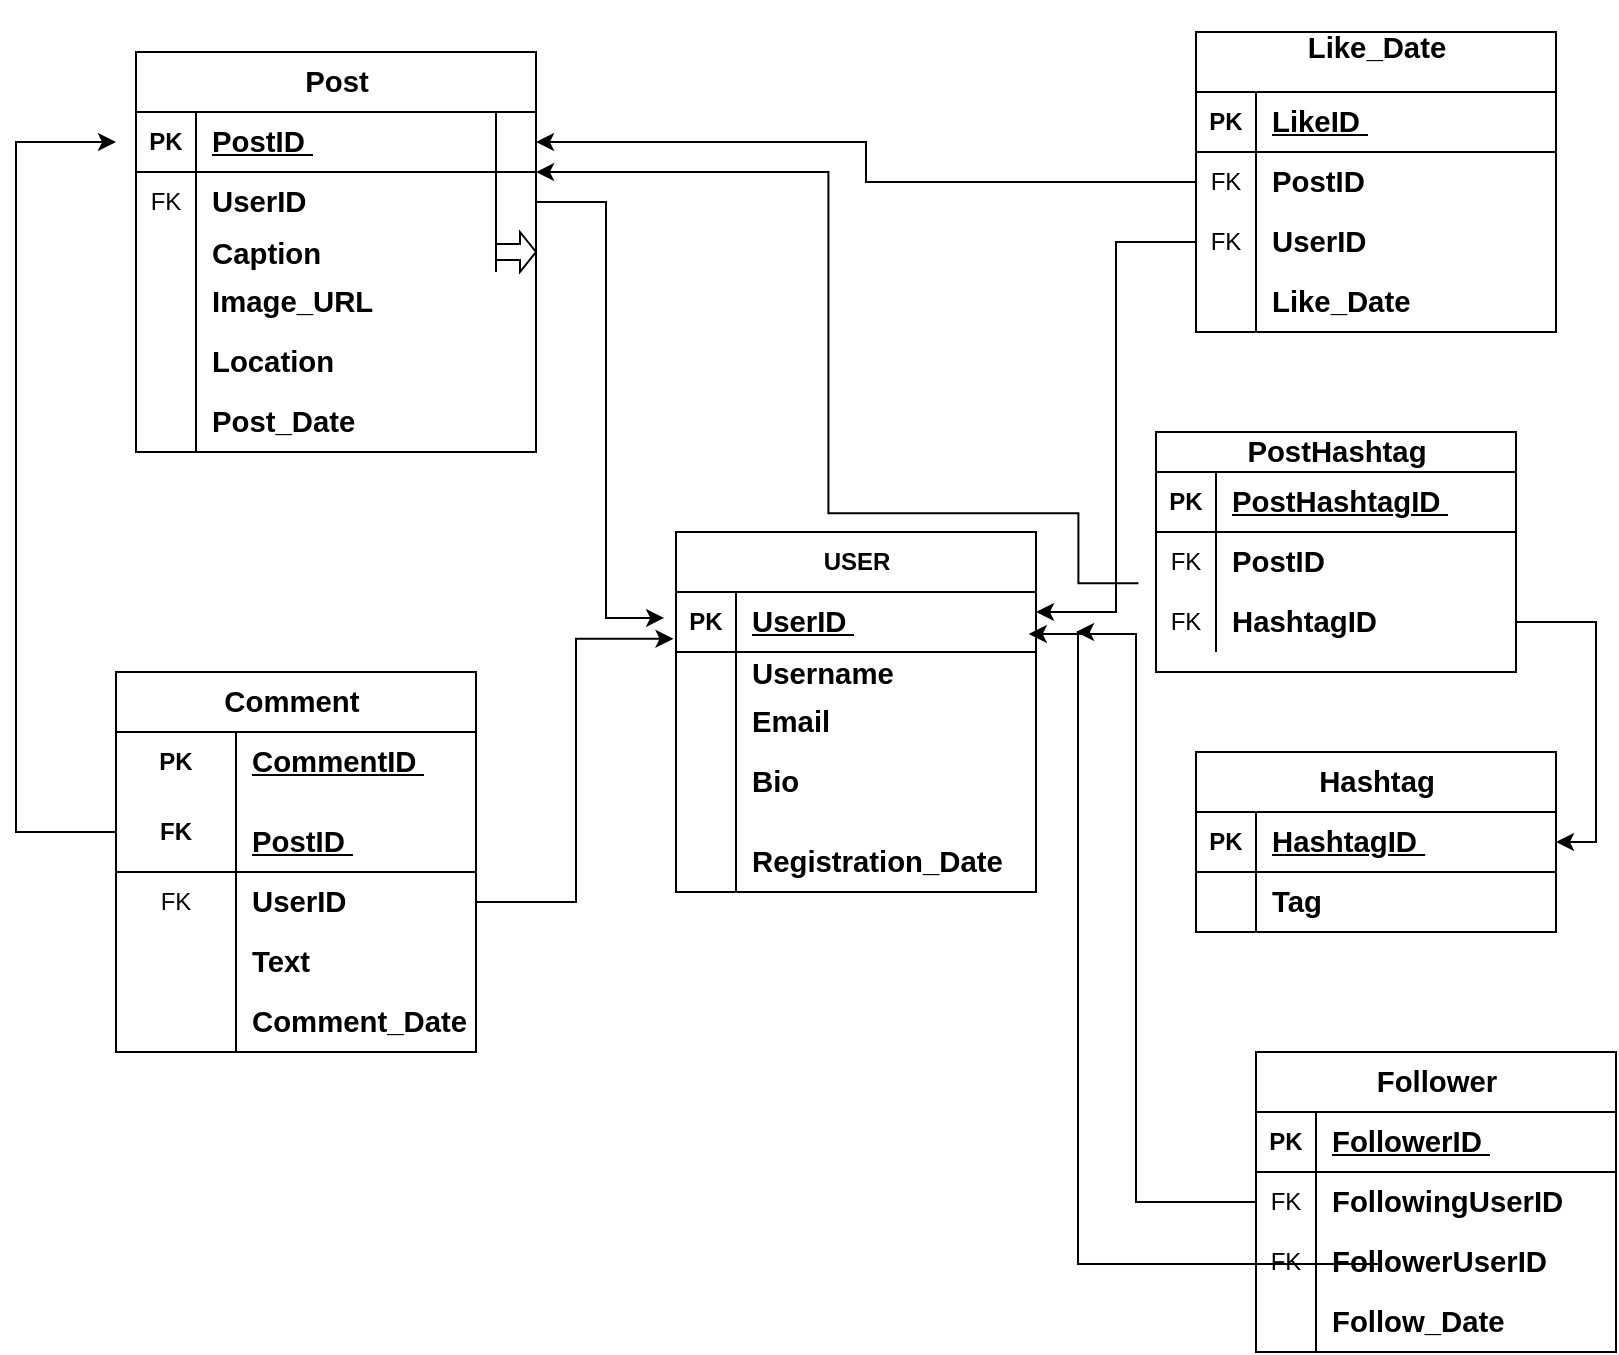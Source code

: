 <mxfile version="24.0.0" type="github">
  <diagram id="R2lEEEUBdFMjLlhIrx00" name="Page-1">
    <mxGraphModel dx="1050" dy="557" grid="1" gridSize="10" guides="1" tooltips="1" connect="1" arrows="1" fold="1" page="1" pageScale="1" pageWidth="850" pageHeight="1100" math="0" shadow="0" extFonts="Permanent Marker^https://fonts.googleapis.com/css?family=Permanent+Marker">
      <root>
        <mxCell id="0" />
        <mxCell id="1" parent="0" />
        <mxCell id="niSaOjBZCRWowAaU75mg-1" value="USER" style="shape=table;startSize=30;container=1;collapsible=1;childLayout=tableLayout;fixedRows=1;rowLines=0;fontStyle=1;align=center;resizeLast=1;html=1;" vertex="1" parent="1">
          <mxGeometry x="360" y="290" width="180" height="180" as="geometry" />
        </mxCell>
        <mxCell id="niSaOjBZCRWowAaU75mg-2" value="" style="shape=tableRow;horizontal=0;startSize=0;swimlaneHead=0;swimlaneBody=0;fillColor=none;collapsible=0;dropTarget=0;points=[[0,0.5],[1,0.5]];portConstraint=eastwest;top=0;left=0;right=0;bottom=1;" vertex="1" parent="niSaOjBZCRWowAaU75mg-1">
          <mxGeometry y="30" width="180" height="30" as="geometry" />
        </mxCell>
        <mxCell id="niSaOjBZCRWowAaU75mg-3" value="PK" style="shape=partialRectangle;connectable=0;fillColor=none;top=0;left=0;bottom=0;right=0;fontStyle=1;overflow=hidden;whiteSpace=wrap;html=1;" vertex="1" parent="niSaOjBZCRWowAaU75mg-2">
          <mxGeometry width="30" height="30" as="geometry">
            <mxRectangle width="30" height="30" as="alternateBounds" />
          </mxGeometry>
        </mxCell>
        <mxCell id="niSaOjBZCRWowAaU75mg-4" value="&lt;span style=&quot;font-family: Arial, sans-serif; font-size: 14.667px; white-space-collapse: preserve;&quot;&gt;UserID &lt;/span&gt;" style="shape=partialRectangle;connectable=0;fillColor=none;top=0;left=0;bottom=0;right=0;align=left;spacingLeft=6;fontStyle=5;overflow=hidden;whiteSpace=wrap;html=1;" vertex="1" parent="niSaOjBZCRWowAaU75mg-2">
          <mxGeometry x="30" width="150" height="30" as="geometry">
            <mxRectangle width="150" height="30" as="alternateBounds" />
          </mxGeometry>
        </mxCell>
        <mxCell id="niSaOjBZCRWowAaU75mg-8" value="" style="shape=tableRow;horizontal=0;startSize=0;swimlaneHead=0;swimlaneBody=0;fillColor=none;collapsible=0;dropTarget=0;points=[[0,0.5],[1,0.5]];portConstraint=eastwest;top=0;left=0;right=0;bottom=0;" vertex="1" parent="niSaOjBZCRWowAaU75mg-1">
          <mxGeometry y="60" width="180" height="20" as="geometry" />
        </mxCell>
        <mxCell id="niSaOjBZCRWowAaU75mg-9" value="" style="shape=partialRectangle;connectable=0;fillColor=none;top=0;left=0;bottom=0;right=0;editable=1;overflow=hidden;whiteSpace=wrap;html=1;" vertex="1" parent="niSaOjBZCRWowAaU75mg-8">
          <mxGeometry width="30" height="20" as="geometry">
            <mxRectangle width="30" height="20" as="alternateBounds" />
          </mxGeometry>
        </mxCell>
        <mxCell id="niSaOjBZCRWowAaU75mg-10" value="&lt;span id=&quot;docs-internal-guid-a04220e0-7fff-c9e7-d9a2-c9b5b914d228&quot;&gt;&lt;span style=&quot;font-size: 11pt; font-family: Arial, sans-serif; background-color: transparent; font-weight: 700; font-variant-numeric: normal; font-variant-east-asian: normal; font-variant-alternates: normal; font-variant-position: normal; vertical-align: baseline; white-space-collapse: preserve;&quot;&gt;Username&lt;/span&gt;&lt;/span&gt;" style="shape=partialRectangle;connectable=0;fillColor=none;top=0;left=0;bottom=0;right=0;align=left;spacingLeft=6;overflow=hidden;whiteSpace=wrap;html=1;" vertex="1" parent="niSaOjBZCRWowAaU75mg-8">
          <mxGeometry x="30" width="150" height="20" as="geometry">
            <mxRectangle width="150" height="20" as="alternateBounds" />
          </mxGeometry>
        </mxCell>
        <mxCell id="niSaOjBZCRWowAaU75mg-11" value="" style="shape=tableRow;horizontal=0;startSize=0;swimlaneHead=0;swimlaneBody=0;fillColor=none;collapsible=0;dropTarget=0;points=[[0,0.5],[1,0.5]];portConstraint=eastwest;top=0;left=0;right=0;bottom=0;" vertex="1" parent="niSaOjBZCRWowAaU75mg-1">
          <mxGeometry y="80" width="180" height="30" as="geometry" />
        </mxCell>
        <mxCell id="niSaOjBZCRWowAaU75mg-12" value="" style="shape=partialRectangle;connectable=0;fillColor=none;top=0;left=0;bottom=0;right=0;editable=1;overflow=hidden;whiteSpace=wrap;html=1;" vertex="1" parent="niSaOjBZCRWowAaU75mg-11">
          <mxGeometry width="30" height="30" as="geometry">
            <mxRectangle width="30" height="30" as="alternateBounds" />
          </mxGeometry>
        </mxCell>
        <mxCell id="niSaOjBZCRWowAaU75mg-13" value="&lt;span id=&quot;docs-internal-guid-516b281c-7fff-edc3-2c65-658528c02e29&quot;&gt;&lt;span style=&quot;font-size: 11pt; font-family: Arial, sans-serif; background-color: transparent; font-weight: 700; font-variant-numeric: normal; font-variant-east-asian: normal; font-variant-alternates: normal; font-variant-position: normal; vertical-align: baseline; white-space-collapse: preserve;&quot;&gt;Email&lt;/span&gt;&lt;/span&gt;" style="shape=partialRectangle;connectable=0;fillColor=none;top=0;left=0;bottom=0;right=0;align=left;spacingLeft=6;overflow=hidden;whiteSpace=wrap;html=1;" vertex="1" parent="niSaOjBZCRWowAaU75mg-11">
          <mxGeometry x="30" width="150" height="30" as="geometry">
            <mxRectangle width="150" height="30" as="alternateBounds" />
          </mxGeometry>
        </mxCell>
        <mxCell id="niSaOjBZCRWowAaU75mg-14" style="shape=tableRow;horizontal=0;startSize=0;swimlaneHead=0;swimlaneBody=0;fillColor=none;collapsible=0;dropTarget=0;points=[[0,0.5],[1,0.5]];portConstraint=eastwest;top=0;left=0;right=0;bottom=0;" vertex="1" parent="niSaOjBZCRWowAaU75mg-1">
          <mxGeometry y="110" width="180" height="30" as="geometry" />
        </mxCell>
        <mxCell id="niSaOjBZCRWowAaU75mg-15" style="shape=partialRectangle;connectable=0;fillColor=none;top=0;left=0;bottom=0;right=0;editable=1;overflow=hidden;whiteSpace=wrap;html=1;" vertex="1" parent="niSaOjBZCRWowAaU75mg-14">
          <mxGeometry width="30" height="30" as="geometry">
            <mxRectangle width="30" height="30" as="alternateBounds" />
          </mxGeometry>
        </mxCell>
        <mxCell id="niSaOjBZCRWowAaU75mg-16" value="&lt;span id=&quot;docs-internal-guid-45a97c80-7fff-f94c-d132-afe40c61eb34&quot;&gt;&lt;span style=&quot;font-size: 11pt; font-family: Arial, sans-serif; background-color: transparent; font-weight: 700; font-variant-numeric: normal; font-variant-east-asian: normal; font-variant-alternates: normal; font-variant-position: normal; vertical-align: baseline; white-space-collapse: preserve;&quot;&gt;Bio&lt;/span&gt;&lt;/span&gt;" style="shape=partialRectangle;connectable=0;fillColor=none;top=0;left=0;bottom=0;right=0;align=left;spacingLeft=6;overflow=hidden;whiteSpace=wrap;html=1;" vertex="1" parent="niSaOjBZCRWowAaU75mg-14">
          <mxGeometry x="30" width="150" height="30" as="geometry">
            <mxRectangle width="150" height="30" as="alternateBounds" />
          </mxGeometry>
        </mxCell>
        <mxCell id="niSaOjBZCRWowAaU75mg-17" style="shape=tableRow;horizontal=0;startSize=0;swimlaneHead=0;swimlaneBody=0;fillColor=none;collapsible=0;dropTarget=0;points=[[0,0.5],[1,0.5]];portConstraint=eastwest;top=0;left=0;right=0;bottom=0;" vertex="1" parent="niSaOjBZCRWowAaU75mg-1">
          <mxGeometry y="140" width="180" height="40" as="geometry" />
        </mxCell>
        <mxCell id="niSaOjBZCRWowAaU75mg-18" style="shape=partialRectangle;connectable=0;fillColor=none;top=0;left=0;bottom=0;right=0;editable=1;overflow=hidden;whiteSpace=wrap;html=1;" vertex="1" parent="niSaOjBZCRWowAaU75mg-17">
          <mxGeometry width="30" height="40" as="geometry">
            <mxRectangle width="30" height="40" as="alternateBounds" />
          </mxGeometry>
        </mxCell>
        <mxCell id="niSaOjBZCRWowAaU75mg-19" value="&#xa;&lt;b id=&quot;docs-internal-guid-999e5eef-7fff-0eac-6e5f-28f5ccc3a9ef&quot; style=&quot;font-weight:normal;&quot;&gt;&lt;span style=&quot;font-size:11pt;font-family:Arial,sans-serif;color:#000000;background-color:transparent;font-weight:700;font-style:normal;font-variant:normal;text-decoration:none;vertical-align:baseline;white-space:pre;white-space:pre-wrap;&quot;&gt;Registration_Date&lt;/span&gt;&lt;/b&gt;&#xa;&#xa;" style="shape=partialRectangle;connectable=0;fillColor=none;top=0;left=0;bottom=0;right=0;align=left;spacingLeft=6;overflow=hidden;whiteSpace=wrap;html=1;" vertex="1" parent="niSaOjBZCRWowAaU75mg-17">
          <mxGeometry x="30" width="150" height="40" as="geometry">
            <mxRectangle width="150" height="40" as="alternateBounds" />
          </mxGeometry>
        </mxCell>
        <mxCell id="niSaOjBZCRWowAaU75mg-20" value="&lt;span id=&quot;docs-internal-guid-04419bf3-7fff-3512-3e9c-12ff28f82c22&quot; style=&quot;font-weight:normal;&quot;&gt;&lt;span style=&quot;font-size: 11pt; font-family: Arial, sans-serif; background-color: transparent; font-weight: 700; font-variant-numeric: normal; font-variant-east-asian: normal; font-variant-alternates: normal; font-variant-position: normal; vertical-align: baseline; white-space: pre-wrap;&quot;&gt;Post &lt;/span&gt;&lt;/span&gt;" style="shape=table;startSize=30;container=1;collapsible=1;childLayout=tableLayout;fixedRows=1;rowLines=0;fontStyle=1;align=center;resizeLast=1;html=1;" vertex="1" parent="1">
          <mxGeometry x="90" y="50" width="200" height="200" as="geometry" />
        </mxCell>
        <mxCell id="niSaOjBZCRWowAaU75mg-21" value="" style="shape=tableRow;horizontal=0;startSize=0;swimlaneHead=0;swimlaneBody=0;fillColor=none;collapsible=0;dropTarget=0;points=[[0,0.5],[1,0.5]];portConstraint=eastwest;top=0;left=0;right=0;bottom=1;" vertex="1" parent="niSaOjBZCRWowAaU75mg-20">
          <mxGeometry y="30" width="200" height="30" as="geometry" />
        </mxCell>
        <mxCell id="niSaOjBZCRWowAaU75mg-22" value="PK" style="shape=partialRectangle;connectable=0;fillColor=none;top=0;left=0;bottom=0;right=0;fontStyle=1;overflow=hidden;whiteSpace=wrap;html=1;" vertex="1" parent="niSaOjBZCRWowAaU75mg-21">
          <mxGeometry width="30" height="30" as="geometry">
            <mxRectangle width="30" height="30" as="alternateBounds" />
          </mxGeometry>
        </mxCell>
        <mxCell id="niSaOjBZCRWowAaU75mg-23" value="&lt;span id=&quot;docs-internal-guid-4cf1533b-7fff-6dcf-b77a-1518a62419b1&quot; style=&quot;font-weight:normal;&quot;&gt;&lt;span style=&quot;font-size: 11pt; font-family: Arial, sans-serif; background-color: transparent; font-weight: 700; font-variant-numeric: normal; font-variant-east-asian: normal; font-variant-alternates: normal; font-variant-position: normal; text-decoration-line: none; vertical-align: baseline; white-space-collapse: preserve;&quot;&gt;PostID &lt;/span&gt;&lt;/span&gt;" style="shape=partialRectangle;connectable=0;fillColor=none;top=0;left=0;bottom=0;right=0;align=left;spacingLeft=6;fontStyle=5;overflow=hidden;whiteSpace=wrap;html=1;" vertex="1" parent="niSaOjBZCRWowAaU75mg-21">
          <mxGeometry x="30" width="170" height="30" as="geometry">
            <mxRectangle width="170" height="30" as="alternateBounds" />
          </mxGeometry>
        </mxCell>
        <mxCell id="niSaOjBZCRWowAaU75mg-24" value="" style="shape=tableRow;horizontal=0;startSize=0;swimlaneHead=0;swimlaneBody=0;fillColor=none;collapsible=0;dropTarget=0;points=[[0,0.5],[1,0.5]];portConstraint=eastwest;top=0;left=0;right=0;bottom=0;" vertex="1" parent="niSaOjBZCRWowAaU75mg-20">
          <mxGeometry y="60" width="200" height="30" as="geometry" />
        </mxCell>
        <mxCell id="niSaOjBZCRWowAaU75mg-25" value="FK" style="shape=partialRectangle;connectable=0;fillColor=none;top=0;left=0;bottom=0;right=0;editable=1;overflow=hidden;whiteSpace=wrap;html=1;" vertex="1" parent="niSaOjBZCRWowAaU75mg-24">
          <mxGeometry width="30" height="30" as="geometry">
            <mxRectangle width="30" height="30" as="alternateBounds" />
          </mxGeometry>
        </mxCell>
        <mxCell id="niSaOjBZCRWowAaU75mg-26" value="&lt;span id=&quot;docs-internal-guid-37807c39-7fff-91e5-9b23-6d2dec2d87ac&quot;&gt;&lt;span style=&quot;font-size: 11pt; font-family: Arial, sans-serif; background-color: transparent; font-weight: 700; font-variant-numeric: normal; font-variant-east-asian: normal; font-variant-alternates: normal; font-variant-position: normal; vertical-align: baseline; white-space-collapse: preserve;&quot;&gt;UserID &lt;/span&gt;&lt;/span&gt;" style="shape=partialRectangle;connectable=0;fillColor=none;top=0;left=0;bottom=0;right=0;align=left;spacingLeft=6;overflow=hidden;whiteSpace=wrap;html=1;" vertex="1" parent="niSaOjBZCRWowAaU75mg-24">
          <mxGeometry x="30" width="170" height="30" as="geometry">
            <mxRectangle width="170" height="30" as="alternateBounds" />
          </mxGeometry>
        </mxCell>
        <mxCell id="niSaOjBZCRWowAaU75mg-27" value="" style="shape=tableRow;horizontal=0;startSize=0;swimlaneHead=0;swimlaneBody=0;fillColor=none;collapsible=0;dropTarget=0;points=[[0,0.5],[1,0.5]];portConstraint=eastwest;top=0;left=0;right=0;bottom=0;" vertex="1" parent="niSaOjBZCRWowAaU75mg-20">
          <mxGeometry y="90" width="200" height="20" as="geometry" />
        </mxCell>
        <mxCell id="niSaOjBZCRWowAaU75mg-28" value="" style="shape=partialRectangle;connectable=0;fillColor=none;top=0;left=0;bottom=0;right=0;editable=1;overflow=hidden;whiteSpace=wrap;html=1;" vertex="1" parent="niSaOjBZCRWowAaU75mg-27">
          <mxGeometry width="30" height="20" as="geometry">
            <mxRectangle width="30" height="20" as="alternateBounds" />
          </mxGeometry>
        </mxCell>
        <mxCell id="niSaOjBZCRWowAaU75mg-29" value="&lt;span id=&quot;docs-internal-guid-6f925165-7fff-2a35-dcc8-b367aa8eca9c&quot;&gt;&lt;span style=&quot;font-size: 11pt; font-family: Arial, sans-serif; background-color: transparent; font-weight: 700; font-variant-numeric: normal; font-variant-east-asian: normal; font-variant-alternates: normal; font-variant-position: normal; vertical-align: baseline; white-space-collapse: preserve;&quot;&gt;Caption&lt;/span&gt;&lt;/span&gt;" style="shape=partialRectangle;connectable=0;fillColor=none;top=0;left=0;bottom=0;right=0;align=left;spacingLeft=6;overflow=hidden;whiteSpace=wrap;html=1;" vertex="1" parent="niSaOjBZCRWowAaU75mg-27">
          <mxGeometry x="30" width="150" height="20" as="geometry">
            <mxRectangle width="150" height="20" as="alternateBounds" />
          </mxGeometry>
        </mxCell>
        <mxCell id="niSaOjBZCRWowAaU75mg-112" value="" style="shape=singleArrow;whiteSpace=wrap;html=1;arrowWidth=0.4;arrowSize=0.4;startSize=30;fontStyle=1;" vertex="1" parent="niSaOjBZCRWowAaU75mg-27">
          <mxGeometry x="180" width="20" height="20" as="geometry">
            <mxRectangle width="20" height="20" as="alternateBounds" />
          </mxGeometry>
        </mxCell>
        <mxCell id="niSaOjBZCRWowAaU75mg-30" value="" style="shape=tableRow;horizontal=0;startSize=0;swimlaneHead=0;swimlaneBody=0;fillColor=none;collapsible=0;dropTarget=0;points=[[0,0.5],[1,0.5]];portConstraint=eastwest;top=0;left=0;right=0;bottom=0;" vertex="1" parent="niSaOjBZCRWowAaU75mg-20">
          <mxGeometry y="110" width="200" height="30" as="geometry" />
        </mxCell>
        <mxCell id="niSaOjBZCRWowAaU75mg-31" value="" style="shape=partialRectangle;connectable=0;fillColor=none;top=0;left=0;bottom=0;right=0;editable=1;overflow=hidden;whiteSpace=wrap;html=1;" vertex="1" parent="niSaOjBZCRWowAaU75mg-30">
          <mxGeometry width="30" height="30" as="geometry">
            <mxRectangle width="30" height="30" as="alternateBounds" />
          </mxGeometry>
        </mxCell>
        <mxCell id="niSaOjBZCRWowAaU75mg-32" value="&lt;span id=&quot;docs-internal-guid-12292a75-7fff-47ef-3d47-dead848da63f&quot;&gt;&lt;span style=&quot;font-size: 11pt; font-family: Arial, sans-serif; background-color: transparent; font-weight: 700; font-variant-numeric: normal; font-variant-east-asian: normal; font-variant-alternates: normal; font-variant-position: normal; vertical-align: baseline; white-space-collapse: preserve;&quot;&gt;Image_URL&lt;/span&gt;&lt;/span&gt;" style="shape=partialRectangle;connectable=0;fillColor=none;top=0;left=0;bottom=0;right=0;align=left;spacingLeft=6;overflow=hidden;whiteSpace=wrap;html=1;" vertex="1" parent="niSaOjBZCRWowAaU75mg-30">
          <mxGeometry x="30" width="170" height="30" as="geometry">
            <mxRectangle width="170" height="30" as="alternateBounds" />
          </mxGeometry>
        </mxCell>
        <mxCell id="niSaOjBZCRWowAaU75mg-34" style="shape=tableRow;horizontal=0;startSize=0;swimlaneHead=0;swimlaneBody=0;fillColor=none;collapsible=0;dropTarget=0;points=[[0,0.5],[1,0.5]];portConstraint=eastwest;top=0;left=0;right=0;bottom=0;" vertex="1" parent="niSaOjBZCRWowAaU75mg-20">
          <mxGeometry y="140" width="200" height="30" as="geometry" />
        </mxCell>
        <mxCell id="niSaOjBZCRWowAaU75mg-35" style="shape=partialRectangle;connectable=0;fillColor=none;top=0;left=0;bottom=0;right=0;editable=1;overflow=hidden;whiteSpace=wrap;html=1;" vertex="1" parent="niSaOjBZCRWowAaU75mg-34">
          <mxGeometry width="30" height="30" as="geometry">
            <mxRectangle width="30" height="30" as="alternateBounds" />
          </mxGeometry>
        </mxCell>
        <mxCell id="niSaOjBZCRWowAaU75mg-36" value="&lt;span id=&quot;docs-internal-guid-969e8d6f-7fff-647f-9afb-12b1c2227cbd&quot;&gt;&lt;span style=&quot;font-size: 11pt; font-family: Arial, sans-serif; background-color: transparent; font-weight: 700; font-variant-numeric: normal; font-variant-east-asian: normal; font-variant-alternates: normal; font-variant-position: normal; vertical-align: baseline; white-space-collapse: preserve;&quot;&gt;Location&lt;/span&gt;&lt;/span&gt;" style="shape=partialRectangle;connectable=0;fillColor=none;top=0;left=0;bottom=0;right=0;align=left;spacingLeft=6;overflow=hidden;whiteSpace=wrap;html=1;" vertex="1" parent="niSaOjBZCRWowAaU75mg-34">
          <mxGeometry x="30" width="170" height="30" as="geometry">
            <mxRectangle width="170" height="30" as="alternateBounds" />
          </mxGeometry>
        </mxCell>
        <mxCell id="niSaOjBZCRWowAaU75mg-37" style="shape=tableRow;horizontal=0;startSize=0;swimlaneHead=0;swimlaneBody=0;fillColor=none;collapsible=0;dropTarget=0;points=[[0,0.5],[1,0.5]];portConstraint=eastwest;top=0;left=0;right=0;bottom=0;" vertex="1" parent="niSaOjBZCRWowAaU75mg-20">
          <mxGeometry y="170" width="200" height="30" as="geometry" />
        </mxCell>
        <mxCell id="niSaOjBZCRWowAaU75mg-38" style="shape=partialRectangle;connectable=0;fillColor=none;top=0;left=0;bottom=0;right=0;editable=1;overflow=hidden;whiteSpace=wrap;html=1;" vertex="1" parent="niSaOjBZCRWowAaU75mg-37">
          <mxGeometry width="30" height="30" as="geometry">
            <mxRectangle width="30" height="30" as="alternateBounds" />
          </mxGeometry>
        </mxCell>
        <mxCell id="niSaOjBZCRWowAaU75mg-39" value="&lt;span id=&quot;docs-internal-guid-c802b14e-7fff-106b-b527-21abf35c5aca&quot;&gt;&lt;span style=&quot;font-size: 11pt; font-family: Arial, sans-serif; background-color: transparent; font-weight: 700; font-variant-numeric: normal; font-variant-east-asian: normal; font-variant-alternates: normal; font-variant-position: normal; vertical-align: baseline; white-space-collapse: preserve;&quot;&gt;Post_Date&lt;/span&gt;&lt;/span&gt;" style="shape=partialRectangle;connectable=0;fillColor=none;top=0;left=0;bottom=0;right=0;align=left;spacingLeft=6;overflow=hidden;whiteSpace=wrap;html=1;" vertex="1" parent="niSaOjBZCRWowAaU75mg-37">
          <mxGeometry x="30" width="170" height="30" as="geometry">
            <mxRectangle width="170" height="30" as="alternateBounds" />
          </mxGeometry>
        </mxCell>
        <mxCell id="niSaOjBZCRWowAaU75mg-41" value="&lt;span id=&quot;docs-internal-guid-ea2ee807-7fff-8161-803d-2ff9e302e6a7&quot; style=&quot;font-weight:normal;&quot;&gt;&lt;span style=&quot;font-size: 11pt; font-family: Arial, sans-serif; background-color: transparent; font-weight: 700; font-variant-numeric: normal; font-variant-east-asian: normal; font-variant-alternates: normal; font-variant-position: normal; vertical-align: baseline; white-space-collapse: preserve;&quot;&gt;Comment &lt;/span&gt;&lt;/span&gt;" style="shape=table;startSize=30;container=1;collapsible=1;childLayout=tableLayout;fixedRows=1;rowLines=0;fontStyle=1;align=center;resizeLast=1;html=1;whiteSpace=wrap;" vertex="1" parent="1">
          <mxGeometry x="80" y="360" width="180" height="190" as="geometry" />
        </mxCell>
        <mxCell id="niSaOjBZCRWowAaU75mg-42" value="" style="shape=tableRow;horizontal=0;startSize=0;swimlaneHead=0;swimlaneBody=0;fillColor=none;collapsible=0;dropTarget=0;points=[[0,0.5],[1,0.5]];portConstraint=eastwest;top=0;left=0;right=0;bottom=0;html=1;" vertex="1" parent="niSaOjBZCRWowAaU75mg-41">
          <mxGeometry y="30" width="180" height="30" as="geometry" />
        </mxCell>
        <mxCell id="niSaOjBZCRWowAaU75mg-43" value="PK" style="shape=partialRectangle;connectable=0;fillColor=none;top=0;left=0;bottom=0;right=0;fontStyle=1;overflow=hidden;html=1;whiteSpace=wrap;" vertex="1" parent="niSaOjBZCRWowAaU75mg-42">
          <mxGeometry width="60" height="30" as="geometry">
            <mxRectangle width="60" height="30" as="alternateBounds" />
          </mxGeometry>
        </mxCell>
        <mxCell id="niSaOjBZCRWowAaU75mg-44" value="&lt;span id=&quot;docs-internal-guid-c0be1698-7fff-a204-e69c-71db3f0bd45d&quot; style=&quot;font-weight:normal;&quot;&gt;&lt;span style=&quot;font-size: 11pt; font-family: Arial, sans-serif; background-color: transparent; font-weight: 700; font-variant-numeric: normal; font-variant-east-asian: normal; font-variant-alternates: normal; font-variant-position: normal; text-decoration-line: none; vertical-align: baseline; white-space-collapse: preserve;&quot;&gt;CommentID &lt;/span&gt;&lt;/span&gt;" style="shape=partialRectangle;connectable=0;fillColor=none;top=0;left=0;bottom=0;right=0;align=left;spacingLeft=6;fontStyle=5;overflow=hidden;html=1;whiteSpace=wrap;" vertex="1" parent="niSaOjBZCRWowAaU75mg-42">
          <mxGeometry x="60" width="120" height="30" as="geometry">
            <mxRectangle width="120" height="30" as="alternateBounds" />
          </mxGeometry>
        </mxCell>
        <mxCell id="niSaOjBZCRWowAaU75mg-45" value="" style="shape=tableRow;horizontal=0;startSize=0;swimlaneHead=0;swimlaneBody=0;fillColor=none;collapsible=0;dropTarget=0;points=[[0,0.5],[1,0.5]];portConstraint=eastwest;top=0;left=0;right=0;bottom=1;html=1;" vertex="1" parent="niSaOjBZCRWowAaU75mg-41">
          <mxGeometry y="60" width="180" height="40" as="geometry" />
        </mxCell>
        <mxCell id="niSaOjBZCRWowAaU75mg-46" value="FK" style="shape=partialRectangle;connectable=0;fillColor=none;top=0;left=0;bottom=0;right=0;fontStyle=1;overflow=hidden;html=1;whiteSpace=wrap;" vertex="1" parent="niSaOjBZCRWowAaU75mg-45">
          <mxGeometry width="60" height="40" as="geometry">
            <mxRectangle width="60" height="40" as="alternateBounds" />
          </mxGeometry>
        </mxCell>
        <mxCell id="niSaOjBZCRWowAaU75mg-47" value="&#xa;&lt;b id=&quot;docs-internal-guid-9fa76467-7fff-d1eb-5294-6f2257137ffe&quot; style=&quot;font-weight:normal;&quot;&gt;&lt;span style=&quot;font-size:11pt;font-family:Arial,sans-serif;color:#000000;background-color:transparent;font-weight:700;font-style:normal;font-variant:normal;text-decoration:none;vertical-align:baseline;white-space:pre;white-space:pre-wrap;&quot;&gt;PostID &lt;/span&gt;&lt;/b&gt;&#xa;&#xa;" style="shape=partialRectangle;connectable=0;fillColor=none;top=0;left=0;bottom=0;right=0;align=left;spacingLeft=6;fontStyle=5;overflow=hidden;html=1;whiteSpace=wrap;" vertex="1" parent="niSaOjBZCRWowAaU75mg-45">
          <mxGeometry x="60" width="120" height="40" as="geometry">
            <mxRectangle width="120" height="40" as="alternateBounds" />
          </mxGeometry>
        </mxCell>
        <mxCell id="niSaOjBZCRWowAaU75mg-48" value="" style="shape=tableRow;horizontal=0;startSize=0;swimlaneHead=0;swimlaneBody=0;fillColor=none;collapsible=0;dropTarget=0;points=[[0,0.5],[1,0.5]];portConstraint=eastwest;top=0;left=0;right=0;bottom=0;html=1;" vertex="1" parent="niSaOjBZCRWowAaU75mg-41">
          <mxGeometry y="100" width="180" height="30" as="geometry" />
        </mxCell>
        <mxCell id="niSaOjBZCRWowAaU75mg-49" value="FK" style="shape=partialRectangle;connectable=0;fillColor=none;top=0;left=0;bottom=0;right=0;editable=1;overflow=hidden;html=1;whiteSpace=wrap;" vertex="1" parent="niSaOjBZCRWowAaU75mg-48">
          <mxGeometry width="60" height="30" as="geometry">
            <mxRectangle width="60" height="30" as="alternateBounds" />
          </mxGeometry>
        </mxCell>
        <mxCell id="niSaOjBZCRWowAaU75mg-50" value="&lt;span id=&quot;docs-internal-guid-0f03970f-7fff-1ea3-daa0-0e2fd423ac4a&quot;&gt;&lt;span style=&quot;font-size: 11pt; font-family: Arial, sans-serif; background-color: transparent; font-weight: 700; font-variant-numeric: normal; font-variant-east-asian: normal; font-variant-alternates: normal; font-variant-position: normal; vertical-align: baseline; white-space-collapse: preserve;&quot;&gt;UserID &lt;/span&gt;&lt;/span&gt;" style="shape=partialRectangle;connectable=0;fillColor=none;top=0;left=0;bottom=0;right=0;align=left;spacingLeft=6;overflow=hidden;html=1;whiteSpace=wrap;" vertex="1" parent="niSaOjBZCRWowAaU75mg-48">
          <mxGeometry x="60" width="120" height="30" as="geometry">
            <mxRectangle width="120" height="30" as="alternateBounds" />
          </mxGeometry>
        </mxCell>
        <mxCell id="niSaOjBZCRWowAaU75mg-51" value="" style="shape=tableRow;horizontal=0;startSize=0;swimlaneHead=0;swimlaneBody=0;fillColor=none;collapsible=0;dropTarget=0;points=[[0,0.5],[1,0.5]];portConstraint=eastwest;top=0;left=0;right=0;bottom=0;html=1;" vertex="1" parent="niSaOjBZCRWowAaU75mg-41">
          <mxGeometry y="130" width="180" height="30" as="geometry" />
        </mxCell>
        <mxCell id="niSaOjBZCRWowAaU75mg-52" value="" style="shape=partialRectangle;connectable=0;fillColor=none;top=0;left=0;bottom=0;right=0;editable=1;overflow=hidden;html=1;whiteSpace=wrap;" vertex="1" parent="niSaOjBZCRWowAaU75mg-51">
          <mxGeometry width="60" height="30" as="geometry">
            <mxRectangle width="60" height="30" as="alternateBounds" />
          </mxGeometry>
        </mxCell>
        <mxCell id="niSaOjBZCRWowAaU75mg-53" value="&lt;span id=&quot;docs-internal-guid-eb7da8cf-7fff-3cf4-ed48-4486ed3eab7d&quot;&gt;&lt;span style=&quot;font-size: 11pt; font-family: Arial, sans-serif; background-color: transparent; font-weight: 700; font-variant-numeric: normal; font-variant-east-asian: normal; font-variant-alternates: normal; font-variant-position: normal; vertical-align: baseline; white-space-collapse: preserve;&quot;&gt;Text&lt;/span&gt;&lt;/span&gt;" style="shape=partialRectangle;connectable=0;fillColor=none;top=0;left=0;bottom=0;right=0;align=left;spacingLeft=6;overflow=hidden;html=1;whiteSpace=wrap;" vertex="1" parent="niSaOjBZCRWowAaU75mg-51">
          <mxGeometry x="60" width="120" height="30" as="geometry">
            <mxRectangle width="120" height="30" as="alternateBounds" />
          </mxGeometry>
        </mxCell>
        <mxCell id="niSaOjBZCRWowAaU75mg-54" style="shape=tableRow;horizontal=0;startSize=0;swimlaneHead=0;swimlaneBody=0;fillColor=none;collapsible=0;dropTarget=0;points=[[0,0.5],[1,0.5]];portConstraint=eastwest;top=0;left=0;right=0;bottom=0;html=1;" vertex="1" parent="niSaOjBZCRWowAaU75mg-41">
          <mxGeometry y="160" width="180" height="30" as="geometry" />
        </mxCell>
        <mxCell id="niSaOjBZCRWowAaU75mg-55" style="shape=partialRectangle;connectable=0;fillColor=none;top=0;left=0;bottom=0;right=0;editable=1;overflow=hidden;html=1;whiteSpace=wrap;" vertex="1" parent="niSaOjBZCRWowAaU75mg-54">
          <mxGeometry width="60" height="30" as="geometry">
            <mxRectangle width="60" height="30" as="alternateBounds" />
          </mxGeometry>
        </mxCell>
        <mxCell id="niSaOjBZCRWowAaU75mg-56" value="&lt;span id=&quot;docs-internal-guid-f958498d-7fff-65d8-8378-29562f1c0363&quot;&gt;&lt;span style=&quot;font-size: 11pt; font-family: Arial, sans-serif; background-color: transparent; font-weight: 700; font-variant-numeric: normal; font-variant-east-asian: normal; font-variant-alternates: normal; font-variant-position: normal; vertical-align: baseline; white-space-collapse: preserve;&quot;&gt;Comment_Date&lt;/span&gt;&lt;/span&gt;" style="shape=partialRectangle;connectable=0;fillColor=none;top=0;left=0;bottom=0;right=0;align=left;spacingLeft=6;overflow=hidden;html=1;whiteSpace=wrap;" vertex="1" parent="niSaOjBZCRWowAaU75mg-54">
          <mxGeometry x="60" width="120" height="30" as="geometry">
            <mxRectangle width="120" height="30" as="alternateBounds" />
          </mxGeometry>
        </mxCell>
        <mxCell id="niSaOjBZCRWowAaU75mg-57" value="&#xa;&lt;b id=&quot;docs-internal-guid-1302e5d1-7fff-a539-5e60-a115c22ab1e2&quot; style=&quot;font-weight:normal;&quot;&gt;&lt;span style=&quot;font-size:11pt;font-family:Arial,sans-serif;color:#000000;background-color:transparent;font-weight:700;font-style:normal;font-variant:normal;text-decoration:none;vertical-align:baseline;white-space:pre;white-space:pre-wrap;&quot;&gt;Like_Date&lt;/span&gt;&lt;/b&gt;&#xa;&#xa;" style="shape=table;startSize=30;container=1;collapsible=1;childLayout=tableLayout;fixedRows=1;rowLines=0;fontStyle=1;align=center;resizeLast=1;html=1;" vertex="1" parent="1">
          <mxGeometry x="620" y="40" width="180" height="150" as="geometry" />
        </mxCell>
        <mxCell id="niSaOjBZCRWowAaU75mg-58" value="" style="shape=tableRow;horizontal=0;startSize=0;swimlaneHead=0;swimlaneBody=0;fillColor=none;collapsible=0;dropTarget=0;points=[[0,0.5],[1,0.5]];portConstraint=eastwest;top=0;left=0;right=0;bottom=1;" vertex="1" parent="niSaOjBZCRWowAaU75mg-57">
          <mxGeometry y="30" width="180" height="30" as="geometry" />
        </mxCell>
        <mxCell id="niSaOjBZCRWowAaU75mg-59" value="PK" style="shape=partialRectangle;connectable=0;fillColor=none;top=0;left=0;bottom=0;right=0;fontStyle=1;overflow=hidden;whiteSpace=wrap;html=1;" vertex="1" parent="niSaOjBZCRWowAaU75mg-58">
          <mxGeometry width="30" height="30" as="geometry">
            <mxRectangle width="30" height="30" as="alternateBounds" />
          </mxGeometry>
        </mxCell>
        <mxCell id="niSaOjBZCRWowAaU75mg-60" value="&lt;span style=&quot;font-family: Arial, sans-serif; font-size: 14.667px; white-space-collapse: preserve;&quot;&gt;LikeID &lt;/span&gt;" style="shape=partialRectangle;connectable=0;fillColor=none;top=0;left=0;bottom=0;right=0;align=left;spacingLeft=6;fontStyle=5;overflow=hidden;whiteSpace=wrap;html=1;" vertex="1" parent="niSaOjBZCRWowAaU75mg-58">
          <mxGeometry x="30" width="150" height="30" as="geometry">
            <mxRectangle width="150" height="30" as="alternateBounds" />
          </mxGeometry>
        </mxCell>
        <mxCell id="niSaOjBZCRWowAaU75mg-64" value="" style="shape=tableRow;horizontal=0;startSize=0;swimlaneHead=0;swimlaneBody=0;fillColor=none;collapsible=0;dropTarget=0;points=[[0,0.5],[1,0.5]];portConstraint=eastwest;top=0;left=0;right=0;bottom=0;" vertex="1" parent="niSaOjBZCRWowAaU75mg-57">
          <mxGeometry y="60" width="180" height="30" as="geometry" />
        </mxCell>
        <mxCell id="niSaOjBZCRWowAaU75mg-65" value="FK" style="shape=partialRectangle;connectable=0;fillColor=none;top=0;left=0;bottom=0;right=0;editable=1;overflow=hidden;whiteSpace=wrap;html=1;" vertex="1" parent="niSaOjBZCRWowAaU75mg-64">
          <mxGeometry width="30" height="30" as="geometry">
            <mxRectangle width="30" height="30" as="alternateBounds" />
          </mxGeometry>
        </mxCell>
        <mxCell id="niSaOjBZCRWowAaU75mg-66" value="&lt;span id=&quot;docs-internal-guid-17c869c1-7fff-5b85-bf17-4b8196f5ed14&quot;&gt;&lt;span style=&quot;font-size: 11pt; font-family: Arial, sans-serif; background-color: transparent; font-weight: 700; font-variant-numeric: normal; font-variant-east-asian: normal; font-variant-alternates: normal; font-variant-position: normal; vertical-align: baseline; white-space-collapse: preserve;&quot;&gt;PostID &lt;/span&gt;&lt;/span&gt;" style="shape=partialRectangle;connectable=0;fillColor=none;top=0;left=0;bottom=0;right=0;align=left;spacingLeft=6;overflow=hidden;whiteSpace=wrap;html=1;" vertex="1" parent="niSaOjBZCRWowAaU75mg-64">
          <mxGeometry x="30" width="150" height="30" as="geometry">
            <mxRectangle width="150" height="30" as="alternateBounds" />
          </mxGeometry>
        </mxCell>
        <mxCell id="niSaOjBZCRWowAaU75mg-67" value="" style="shape=tableRow;horizontal=0;startSize=0;swimlaneHead=0;swimlaneBody=0;fillColor=none;collapsible=0;dropTarget=0;points=[[0,0.5],[1,0.5]];portConstraint=eastwest;top=0;left=0;right=0;bottom=0;" vertex="1" parent="niSaOjBZCRWowAaU75mg-57">
          <mxGeometry y="90" width="180" height="30" as="geometry" />
        </mxCell>
        <mxCell id="niSaOjBZCRWowAaU75mg-68" value="FK" style="shape=partialRectangle;connectable=0;fillColor=none;top=0;left=0;bottom=0;right=0;editable=1;overflow=hidden;whiteSpace=wrap;html=1;" vertex="1" parent="niSaOjBZCRWowAaU75mg-67">
          <mxGeometry width="30" height="30" as="geometry">
            <mxRectangle width="30" height="30" as="alternateBounds" />
          </mxGeometry>
        </mxCell>
        <mxCell id="niSaOjBZCRWowAaU75mg-69" value="&lt;span id=&quot;docs-internal-guid-74a1890f-7fff-7598-a43a-4caf3154c497&quot;&gt;&lt;span style=&quot;font-size: 11pt; font-family: Arial, sans-serif; background-color: transparent; font-weight: 700; font-variant-numeric: normal; font-variant-east-asian: normal; font-variant-alternates: normal; font-variant-position: normal; vertical-align: baseline; white-space-collapse: preserve;&quot;&gt;UserID &lt;/span&gt;&lt;/span&gt;" style="shape=partialRectangle;connectable=0;fillColor=none;top=0;left=0;bottom=0;right=0;align=left;spacingLeft=6;overflow=hidden;whiteSpace=wrap;html=1;" vertex="1" parent="niSaOjBZCRWowAaU75mg-67">
          <mxGeometry x="30" width="150" height="30" as="geometry">
            <mxRectangle width="150" height="30" as="alternateBounds" />
          </mxGeometry>
        </mxCell>
        <mxCell id="niSaOjBZCRWowAaU75mg-70" style="shape=tableRow;horizontal=0;startSize=0;swimlaneHead=0;swimlaneBody=0;fillColor=none;collapsible=0;dropTarget=0;points=[[0,0.5],[1,0.5]];portConstraint=eastwest;top=0;left=0;right=0;bottom=0;" vertex="1" parent="niSaOjBZCRWowAaU75mg-57">
          <mxGeometry y="120" width="180" height="30" as="geometry" />
        </mxCell>
        <mxCell id="niSaOjBZCRWowAaU75mg-71" style="shape=partialRectangle;connectable=0;fillColor=none;top=0;left=0;bottom=0;right=0;editable=1;overflow=hidden;whiteSpace=wrap;html=1;" vertex="1" parent="niSaOjBZCRWowAaU75mg-70">
          <mxGeometry width="30" height="30" as="geometry">
            <mxRectangle width="30" height="30" as="alternateBounds" />
          </mxGeometry>
        </mxCell>
        <mxCell id="niSaOjBZCRWowAaU75mg-72" value="&lt;span id=&quot;docs-internal-guid-1302e5d1-7fff-a539-5e60-a115c22ab1e2&quot;&gt;&lt;span style=&quot;font-size: 11pt; font-family: Arial, sans-serif; background-color: transparent; font-weight: 700; font-variant-numeric: normal; font-variant-east-asian: normal; font-variant-alternates: normal; font-variant-position: normal; vertical-align: baseline; white-space-collapse: preserve;&quot;&gt;Like_Date&lt;/span&gt;&lt;/span&gt;" style="shape=partialRectangle;connectable=0;fillColor=none;top=0;left=0;bottom=0;right=0;align=left;spacingLeft=6;overflow=hidden;whiteSpace=wrap;html=1;" vertex="1" parent="niSaOjBZCRWowAaU75mg-70">
          <mxGeometry x="30" width="150" height="30" as="geometry">
            <mxRectangle width="150" height="30" as="alternateBounds" />
          </mxGeometry>
        </mxCell>
        <mxCell id="niSaOjBZCRWowAaU75mg-73" value="&lt;span id=&quot;docs-internal-guid-0608da76-7fff-1659-5eb5-fcfd3d26b62d&quot; style=&quot;font-weight:normal;&quot;&gt;&lt;span style=&quot;font-size: 11pt; font-family: Arial, sans-serif; background-color: transparent; font-weight: 700; font-variant-numeric: normal; font-variant-east-asian: normal; font-variant-alternates: normal; font-variant-position: normal; vertical-align: baseline; white-space: pre-wrap;&quot;&gt;Follower &lt;/span&gt;&lt;/span&gt;" style="shape=table;startSize=30;container=1;collapsible=1;childLayout=tableLayout;fixedRows=1;rowLines=0;fontStyle=1;align=center;resizeLast=1;html=1;" vertex="1" parent="1">
          <mxGeometry x="650" y="550" width="180" height="150" as="geometry" />
        </mxCell>
        <mxCell id="niSaOjBZCRWowAaU75mg-74" value="" style="shape=tableRow;horizontal=0;startSize=0;swimlaneHead=0;swimlaneBody=0;fillColor=none;collapsible=0;dropTarget=0;points=[[0,0.5],[1,0.5]];portConstraint=eastwest;top=0;left=0;right=0;bottom=1;" vertex="1" parent="niSaOjBZCRWowAaU75mg-73">
          <mxGeometry y="30" width="180" height="30" as="geometry" />
        </mxCell>
        <mxCell id="niSaOjBZCRWowAaU75mg-75" value="PK" style="shape=partialRectangle;connectable=0;fillColor=none;top=0;left=0;bottom=0;right=0;fontStyle=1;overflow=hidden;whiteSpace=wrap;html=1;" vertex="1" parent="niSaOjBZCRWowAaU75mg-74">
          <mxGeometry width="30" height="30" as="geometry">
            <mxRectangle width="30" height="30" as="alternateBounds" />
          </mxGeometry>
        </mxCell>
        <mxCell id="niSaOjBZCRWowAaU75mg-76" value="&lt;span id=&quot;docs-internal-guid-2f786595-7fff-9550-ffe9-7e81e1d58557&quot; style=&quot;font-weight:normal;&quot;&gt;&lt;span style=&quot;font-size: 11pt; font-family: Arial, sans-serif; background-color: transparent; font-weight: 700; font-variant-numeric: normal; font-variant-east-asian: normal; font-variant-alternates: normal; font-variant-position: normal; text-decoration-line: none; vertical-align: baseline; white-space-collapse: preserve;&quot;&gt;FollowerID &lt;/span&gt;&lt;/span&gt;" style="shape=partialRectangle;connectable=0;fillColor=none;top=0;left=0;bottom=0;right=0;align=left;spacingLeft=6;fontStyle=5;overflow=hidden;whiteSpace=wrap;html=1;" vertex="1" parent="niSaOjBZCRWowAaU75mg-74">
          <mxGeometry x="30" width="150" height="30" as="geometry">
            <mxRectangle width="150" height="30" as="alternateBounds" />
          </mxGeometry>
        </mxCell>
        <mxCell id="niSaOjBZCRWowAaU75mg-77" value="" style="shape=tableRow;horizontal=0;startSize=0;swimlaneHead=0;swimlaneBody=0;fillColor=none;collapsible=0;dropTarget=0;points=[[0,0.5],[1,0.5]];portConstraint=eastwest;top=0;left=0;right=0;bottom=0;" vertex="1" parent="niSaOjBZCRWowAaU75mg-73">
          <mxGeometry y="60" width="180" height="30" as="geometry" />
        </mxCell>
        <mxCell id="niSaOjBZCRWowAaU75mg-78" value="FK" style="shape=partialRectangle;connectable=0;fillColor=none;top=0;left=0;bottom=0;right=0;editable=1;overflow=hidden;whiteSpace=wrap;html=1;" vertex="1" parent="niSaOjBZCRWowAaU75mg-77">
          <mxGeometry width="30" height="30" as="geometry">
            <mxRectangle width="30" height="30" as="alternateBounds" />
          </mxGeometry>
        </mxCell>
        <mxCell id="niSaOjBZCRWowAaU75mg-79" value="&lt;span id=&quot;docs-internal-guid-8c918c5c-7fff-2c6b-dc88-6ff4ed928c18&quot;&gt;&lt;span style=&quot;font-size: 11pt; font-family: Arial, sans-serif; background-color: transparent; font-weight: 700; font-variant-numeric: normal; font-variant-east-asian: normal; font-variant-alternates: normal; font-variant-position: normal; vertical-align: baseline; white-space-collapse: preserve;&quot;&gt;FollowingUserID &lt;/span&gt;&lt;/span&gt;" style="shape=partialRectangle;connectable=0;fillColor=none;top=0;left=0;bottom=0;right=0;align=left;spacingLeft=6;overflow=hidden;whiteSpace=wrap;html=1;" vertex="1" parent="niSaOjBZCRWowAaU75mg-77">
          <mxGeometry x="30" width="150" height="30" as="geometry">
            <mxRectangle width="150" height="30" as="alternateBounds" />
          </mxGeometry>
        </mxCell>
        <mxCell id="niSaOjBZCRWowAaU75mg-80" value="" style="shape=tableRow;horizontal=0;startSize=0;swimlaneHead=0;swimlaneBody=0;fillColor=none;collapsible=0;dropTarget=0;points=[[0,0.5],[1,0.5]];portConstraint=eastwest;top=0;left=0;right=0;bottom=0;" vertex="1" parent="niSaOjBZCRWowAaU75mg-73">
          <mxGeometry y="90" width="180" height="30" as="geometry" />
        </mxCell>
        <mxCell id="niSaOjBZCRWowAaU75mg-81" value="FK" style="shape=partialRectangle;connectable=0;fillColor=none;top=0;left=0;bottom=0;right=0;editable=1;overflow=hidden;whiteSpace=wrap;html=1;" vertex="1" parent="niSaOjBZCRWowAaU75mg-80">
          <mxGeometry width="30" height="30" as="geometry">
            <mxRectangle width="30" height="30" as="alternateBounds" />
          </mxGeometry>
        </mxCell>
        <mxCell id="niSaOjBZCRWowAaU75mg-82" value="&lt;span id=&quot;docs-internal-guid-9b9ccbd4-7fff-5380-f8b7-3af1cb34fdea&quot;&gt;&lt;span style=&quot;font-size: 11pt; font-family: Arial, sans-serif; background-color: transparent; font-weight: 700; font-variant-numeric: normal; font-variant-east-asian: normal; font-variant-alternates: normal; font-variant-position: normal; vertical-align: baseline; white-space-collapse: preserve;&quot;&gt;FollowerUserID &lt;/span&gt;&lt;/span&gt;" style="shape=partialRectangle;connectable=0;fillColor=none;top=0;left=0;bottom=0;right=0;align=left;spacingLeft=6;overflow=hidden;whiteSpace=wrap;html=1;" vertex="1" parent="niSaOjBZCRWowAaU75mg-80">
          <mxGeometry x="30" width="150" height="30" as="geometry">
            <mxRectangle width="150" height="30" as="alternateBounds" />
          </mxGeometry>
        </mxCell>
        <mxCell id="niSaOjBZCRWowAaU75mg-83" value="" style="shape=tableRow;horizontal=0;startSize=0;swimlaneHead=0;swimlaneBody=0;fillColor=none;collapsible=0;dropTarget=0;points=[[0,0.5],[1,0.5]];portConstraint=eastwest;top=0;left=0;right=0;bottom=0;" vertex="1" parent="niSaOjBZCRWowAaU75mg-73">
          <mxGeometry y="120" width="180" height="30" as="geometry" />
        </mxCell>
        <mxCell id="niSaOjBZCRWowAaU75mg-84" value="" style="shape=partialRectangle;connectable=0;fillColor=none;top=0;left=0;bottom=0;right=0;editable=1;overflow=hidden;whiteSpace=wrap;html=1;" vertex="1" parent="niSaOjBZCRWowAaU75mg-83">
          <mxGeometry width="30" height="30" as="geometry">
            <mxRectangle width="30" height="30" as="alternateBounds" />
          </mxGeometry>
        </mxCell>
        <mxCell id="niSaOjBZCRWowAaU75mg-85" value="&lt;span id=&quot;docs-internal-guid-361bd33c-7fff-7991-5822-3f016db9f318&quot;&gt;&lt;span style=&quot;font-size: 11pt; font-family: Arial, sans-serif; background-color: transparent; font-weight: 700; font-variant-numeric: normal; font-variant-east-asian: normal; font-variant-alternates: normal; font-variant-position: normal; vertical-align: baseline; white-space-collapse: preserve;&quot;&gt;Follow_Date&lt;/span&gt;&lt;/span&gt;" style="shape=partialRectangle;connectable=0;fillColor=none;top=0;left=0;bottom=0;right=0;align=left;spacingLeft=6;overflow=hidden;whiteSpace=wrap;html=1;" vertex="1" parent="niSaOjBZCRWowAaU75mg-83">
          <mxGeometry x="30" width="150" height="30" as="geometry">
            <mxRectangle width="150" height="30" as="alternateBounds" />
          </mxGeometry>
        </mxCell>
        <mxCell id="niSaOjBZCRWowAaU75mg-86" value="&lt;span id=&quot;docs-internal-guid-499a5202-7fff-b113-53ca-59d72b7e5bb3&quot; style=&quot;font-weight:normal;&quot;&gt;&lt;span style=&quot;font-size: 11pt; font-family: Arial, sans-serif; background-color: transparent; font-weight: 700; font-variant-numeric: normal; font-variant-east-asian: normal; font-variant-alternates: normal; font-variant-position: normal; vertical-align: baseline; white-space: pre-wrap;&quot;&gt;Hashtag &lt;/span&gt;&lt;/span&gt;" style="shape=table;startSize=30;container=1;collapsible=1;childLayout=tableLayout;fixedRows=1;rowLines=0;fontStyle=1;align=center;resizeLast=1;html=1;" vertex="1" parent="1">
          <mxGeometry x="620" y="400" width="180" height="90" as="geometry" />
        </mxCell>
        <mxCell id="niSaOjBZCRWowAaU75mg-87" value="" style="shape=tableRow;horizontal=0;startSize=0;swimlaneHead=0;swimlaneBody=0;fillColor=none;collapsible=0;dropTarget=0;points=[[0,0.5],[1,0.5]];portConstraint=eastwest;top=0;left=0;right=0;bottom=1;" vertex="1" parent="niSaOjBZCRWowAaU75mg-86">
          <mxGeometry y="30" width="180" height="30" as="geometry" />
        </mxCell>
        <mxCell id="niSaOjBZCRWowAaU75mg-88" value="PK" style="shape=partialRectangle;connectable=0;fillColor=none;top=0;left=0;bottom=0;right=0;fontStyle=1;overflow=hidden;whiteSpace=wrap;html=1;" vertex="1" parent="niSaOjBZCRWowAaU75mg-87">
          <mxGeometry width="30" height="30" as="geometry">
            <mxRectangle width="30" height="30" as="alternateBounds" />
          </mxGeometry>
        </mxCell>
        <mxCell id="niSaOjBZCRWowAaU75mg-89" value="&lt;span id=&quot;docs-internal-guid-c50e2dbd-7fff-04fe-bb82-0c184bc1025d&quot; style=&quot;font-weight:normal;&quot;&gt;&lt;span style=&quot;font-size: 11pt; font-family: Arial, sans-serif; background-color: transparent; font-weight: 700; font-variant-numeric: normal; font-variant-east-asian: normal; font-variant-alternates: normal; font-variant-position: normal; text-decoration-line: none; vertical-align: baseline; white-space-collapse: preserve;&quot;&gt;HashtagID &lt;/span&gt;&lt;/span&gt;" style="shape=partialRectangle;connectable=0;fillColor=none;top=0;left=0;bottom=0;right=0;align=left;spacingLeft=6;fontStyle=5;overflow=hidden;whiteSpace=wrap;html=1;" vertex="1" parent="niSaOjBZCRWowAaU75mg-87">
          <mxGeometry x="30" width="150" height="30" as="geometry">
            <mxRectangle width="150" height="30" as="alternateBounds" />
          </mxGeometry>
        </mxCell>
        <mxCell id="niSaOjBZCRWowAaU75mg-90" value="" style="shape=tableRow;horizontal=0;startSize=0;swimlaneHead=0;swimlaneBody=0;fillColor=none;collapsible=0;dropTarget=0;points=[[0,0.5],[1,0.5]];portConstraint=eastwest;top=0;left=0;right=0;bottom=0;" vertex="1" parent="niSaOjBZCRWowAaU75mg-86">
          <mxGeometry y="60" width="180" height="30" as="geometry" />
        </mxCell>
        <mxCell id="niSaOjBZCRWowAaU75mg-91" value="" style="shape=partialRectangle;connectable=0;fillColor=none;top=0;left=0;bottom=0;right=0;editable=1;overflow=hidden;whiteSpace=wrap;html=1;" vertex="1" parent="niSaOjBZCRWowAaU75mg-90">
          <mxGeometry width="30" height="30" as="geometry">
            <mxRectangle width="30" height="30" as="alternateBounds" />
          </mxGeometry>
        </mxCell>
        <mxCell id="niSaOjBZCRWowAaU75mg-92" value="&lt;span id=&quot;docs-internal-guid-fdde1890-7fff-2f00-1ba7-82b0072809b5&quot;&gt;&lt;span style=&quot;font-size: 11pt; font-family: Arial, sans-serif; background-color: transparent; font-weight: 700; font-variant-numeric: normal; font-variant-east-asian: normal; font-variant-alternates: normal; font-variant-position: normal; vertical-align: baseline; white-space-collapse: preserve;&quot;&gt;Tag&lt;/span&gt;&lt;/span&gt;" style="shape=partialRectangle;connectable=0;fillColor=none;top=0;left=0;bottom=0;right=0;align=left;spacingLeft=6;overflow=hidden;whiteSpace=wrap;html=1;" vertex="1" parent="niSaOjBZCRWowAaU75mg-90">
          <mxGeometry x="30" width="150" height="30" as="geometry">
            <mxRectangle width="150" height="30" as="alternateBounds" />
          </mxGeometry>
        </mxCell>
        <mxCell id="niSaOjBZCRWowAaU75mg-99" value="&lt;span id=&quot;docs-internal-guid-0ff4f315-7fff-7e29-59e7-73c97a24f136&quot; style=&quot;font-weight:normal;&quot;&gt;&lt;span style=&quot;font-size: 11pt; font-family: Arial, sans-serif; background-color: transparent; font-weight: 700; font-variant-numeric: normal; font-variant-east-asian: normal; font-variant-alternates: normal; font-variant-position: normal; vertical-align: baseline; white-space: pre-wrap;&quot;&gt;PostHashtag &lt;/span&gt;&lt;/span&gt;" style="shape=table;startSize=20;container=1;collapsible=1;childLayout=tableLayout;fixedRows=1;rowLines=0;fontStyle=1;align=center;resizeLast=1;html=1;" vertex="1" parent="1">
          <mxGeometry x="600" y="240" width="180" height="120" as="geometry" />
        </mxCell>
        <mxCell id="niSaOjBZCRWowAaU75mg-100" value="" style="shape=tableRow;horizontal=0;startSize=0;swimlaneHead=0;swimlaneBody=0;fillColor=none;collapsible=0;dropTarget=0;points=[[0,0.5],[1,0.5]];portConstraint=eastwest;top=0;left=0;right=0;bottom=1;" vertex="1" parent="niSaOjBZCRWowAaU75mg-99">
          <mxGeometry y="20" width="180" height="30" as="geometry" />
        </mxCell>
        <mxCell id="niSaOjBZCRWowAaU75mg-101" value="PK" style="shape=partialRectangle;connectable=0;fillColor=none;top=0;left=0;bottom=0;right=0;fontStyle=1;overflow=hidden;whiteSpace=wrap;html=1;" vertex="1" parent="niSaOjBZCRWowAaU75mg-100">
          <mxGeometry width="30" height="30" as="geometry">
            <mxRectangle width="30" height="30" as="alternateBounds" />
          </mxGeometry>
        </mxCell>
        <mxCell id="niSaOjBZCRWowAaU75mg-102" value="&lt;span id=&quot;docs-internal-guid-c9378272-7fff-7758-c654-0eb0ead573d2&quot; style=&quot;font-weight:normal;&quot;&gt;&lt;span style=&quot;font-size: 11pt; font-family: Arial, sans-serif; background-color: transparent; font-weight: 700; font-variant-numeric: normal; font-variant-east-asian: normal; font-variant-alternates: normal; font-variant-position: normal; text-decoration-line: none; vertical-align: baseline; white-space-collapse: preserve;&quot;&gt;PostHashtagID &lt;/span&gt;&lt;/span&gt;" style="shape=partialRectangle;connectable=0;fillColor=none;top=0;left=0;bottom=0;right=0;align=left;spacingLeft=6;fontStyle=5;overflow=hidden;whiteSpace=wrap;html=1;" vertex="1" parent="niSaOjBZCRWowAaU75mg-100">
          <mxGeometry x="30" width="150" height="30" as="geometry">
            <mxRectangle width="150" height="30" as="alternateBounds" />
          </mxGeometry>
        </mxCell>
        <mxCell id="niSaOjBZCRWowAaU75mg-103" value="" style="shape=tableRow;horizontal=0;startSize=0;swimlaneHead=0;swimlaneBody=0;fillColor=none;collapsible=0;dropTarget=0;points=[[0,0.5],[1,0.5]];portConstraint=eastwest;top=0;left=0;right=0;bottom=0;" vertex="1" parent="niSaOjBZCRWowAaU75mg-99">
          <mxGeometry y="50" width="180" height="30" as="geometry" />
        </mxCell>
        <mxCell id="niSaOjBZCRWowAaU75mg-104" value="FK" style="shape=partialRectangle;connectable=0;fillColor=none;top=0;left=0;bottom=0;right=0;editable=1;overflow=hidden;whiteSpace=wrap;html=1;" vertex="1" parent="niSaOjBZCRWowAaU75mg-103">
          <mxGeometry width="30" height="30" as="geometry">
            <mxRectangle width="30" height="30" as="alternateBounds" />
          </mxGeometry>
        </mxCell>
        <mxCell id="niSaOjBZCRWowAaU75mg-105" value="&lt;span id=&quot;docs-internal-guid-995f0edd-7fff-9074-58d9-c0a4bcc5fdef&quot;&gt;&lt;span style=&quot;font-size: 11pt; font-family: Arial, sans-serif; background-color: transparent; font-weight: 700; font-variant-numeric: normal; font-variant-east-asian: normal; font-variant-alternates: normal; font-variant-position: normal; vertical-align: baseline; white-space-collapse: preserve;&quot;&gt;PostID &lt;/span&gt;&lt;/span&gt;" style="shape=partialRectangle;connectable=0;fillColor=none;top=0;left=0;bottom=0;right=0;align=left;spacingLeft=6;overflow=hidden;whiteSpace=wrap;html=1;" vertex="1" parent="niSaOjBZCRWowAaU75mg-103">
          <mxGeometry x="30" width="150" height="30" as="geometry">
            <mxRectangle width="150" height="30" as="alternateBounds" />
          </mxGeometry>
        </mxCell>
        <mxCell id="niSaOjBZCRWowAaU75mg-109" value="" style="shape=tableRow;horizontal=0;startSize=0;swimlaneHead=0;swimlaneBody=0;fillColor=none;collapsible=0;dropTarget=0;points=[[0,0.5],[1,0.5]];portConstraint=eastwest;top=0;left=0;right=0;bottom=0;" vertex="1" parent="niSaOjBZCRWowAaU75mg-99">
          <mxGeometry y="80" width="180" height="30" as="geometry" />
        </mxCell>
        <mxCell id="niSaOjBZCRWowAaU75mg-110" value="FK" style="shape=partialRectangle;connectable=0;fillColor=none;top=0;left=0;bottom=0;right=0;editable=1;overflow=hidden;whiteSpace=wrap;html=1;" vertex="1" parent="niSaOjBZCRWowAaU75mg-109">
          <mxGeometry width="30" height="30" as="geometry">
            <mxRectangle width="30" height="30" as="alternateBounds" />
          </mxGeometry>
        </mxCell>
        <mxCell id="niSaOjBZCRWowAaU75mg-111" value="&lt;span id=&quot;docs-internal-guid-41d4146d-7fff-02a3-e607-e985e5c7e8fe&quot;&gt;&lt;span style=&quot;font-size: 11pt; font-family: Arial, sans-serif; background-color: transparent; font-weight: 700; font-variant-numeric: normal; font-variant-east-asian: normal; font-variant-alternates: normal; font-variant-position: normal; vertical-align: baseline; white-space-collapse: preserve;&quot;&gt;HashtagID &lt;/span&gt;&lt;/span&gt;" style="shape=partialRectangle;connectable=0;fillColor=none;top=0;left=0;bottom=0;right=0;align=left;spacingLeft=6;overflow=hidden;whiteSpace=wrap;html=1;" vertex="1" parent="niSaOjBZCRWowAaU75mg-109">
          <mxGeometry x="30" width="150" height="30" as="geometry">
            <mxRectangle width="150" height="30" as="alternateBounds" />
          </mxGeometry>
        </mxCell>
        <mxCell id="niSaOjBZCRWowAaU75mg-114" style="edgeStyle=orthogonalEdgeStyle;rounded=0;orthogonalLoop=1;jettySize=auto;html=1;entryX=-0.033;entryY=0.433;entryDx=0;entryDy=0;entryPerimeter=0;" edge="1" parent="1" source="niSaOjBZCRWowAaU75mg-24" target="niSaOjBZCRWowAaU75mg-2">
          <mxGeometry relative="1" as="geometry" />
        </mxCell>
        <mxCell id="niSaOjBZCRWowAaU75mg-115" style="edgeStyle=orthogonalEdgeStyle;rounded=0;orthogonalLoop=1;jettySize=auto;html=1;entryX=-0.007;entryY=0.78;entryDx=0;entryDy=0;entryPerimeter=0;" edge="1" parent="1" source="niSaOjBZCRWowAaU75mg-48" target="niSaOjBZCRWowAaU75mg-2">
          <mxGeometry relative="1" as="geometry" />
        </mxCell>
        <mxCell id="niSaOjBZCRWowAaU75mg-121" style="edgeStyle=orthogonalEdgeStyle;rounded=0;orthogonalLoop=1;jettySize=auto;html=1;entryX=1;entryY=0.5;entryDx=0;entryDy=0;" edge="1" parent="1" source="niSaOjBZCRWowAaU75mg-64" target="niSaOjBZCRWowAaU75mg-21">
          <mxGeometry relative="1" as="geometry">
            <mxPoint x="300" y="100" as="targetPoint" />
          </mxGeometry>
        </mxCell>
        <mxCell id="niSaOjBZCRWowAaU75mg-122" style="edgeStyle=orthogonalEdgeStyle;rounded=0;orthogonalLoop=1;jettySize=auto;html=1;entryX=1.044;entryY=0.647;entryDx=0;entryDy=0;entryPerimeter=0;" edge="1" parent="1">
          <mxGeometry relative="1" as="geometry">
            <mxPoint x="591.2" y="315.6" as="sourcePoint" />
            <mxPoint x="290.0" y="110.01" as="targetPoint" />
            <Array as="points">
              <mxPoint x="561.2" y="315.6" />
              <mxPoint x="561.2" y="280.6" />
              <mxPoint x="436.2" y="280.6" />
              <mxPoint x="436.2" y="109.6" />
            </Array>
          </mxGeometry>
        </mxCell>
        <mxCell id="niSaOjBZCRWowAaU75mg-124" style="edgeStyle=orthogonalEdgeStyle;rounded=0;orthogonalLoop=1;jettySize=auto;html=1;entryX=1;entryY=0.5;entryDx=0;entryDy=0;" edge="1" parent="1" source="niSaOjBZCRWowAaU75mg-109" target="niSaOjBZCRWowAaU75mg-87">
          <mxGeometry relative="1" as="geometry" />
        </mxCell>
        <mxCell id="niSaOjBZCRWowAaU75mg-125" style="edgeStyle=orthogonalEdgeStyle;rounded=0;orthogonalLoop=1;jettySize=auto;html=1;" edge="1" parent="1" source="niSaOjBZCRWowAaU75mg-67" target="niSaOjBZCRWowAaU75mg-2">
          <mxGeometry relative="1" as="geometry">
            <Array as="points">
              <mxPoint x="580" y="145" />
              <mxPoint x="580" y="330" />
            </Array>
          </mxGeometry>
        </mxCell>
        <mxCell id="niSaOjBZCRWowAaU75mg-126" style="edgeStyle=orthogonalEdgeStyle;rounded=0;orthogonalLoop=1;jettySize=auto;html=1;entryX=-0.05;entryY=0.5;entryDx=0;entryDy=0;exitX=0;exitY=0.5;exitDx=0;exitDy=0;entryPerimeter=0;" edge="1" parent="1" source="niSaOjBZCRWowAaU75mg-45" target="niSaOjBZCRWowAaU75mg-21">
          <mxGeometry relative="1" as="geometry">
            <mxPoint x="50" y="440" as="sourcePoint" />
            <mxPoint x="60" y="95" as="targetPoint" />
            <Array as="points">
              <mxPoint x="30" y="440" />
              <mxPoint x="30" y="95" />
            </Array>
          </mxGeometry>
        </mxCell>
        <mxCell id="niSaOjBZCRWowAaU75mg-127" style="edgeStyle=orthogonalEdgeStyle;rounded=0;orthogonalLoop=1;jettySize=auto;html=1;entryX=0.98;entryY=-0.45;entryDx=0;entryDy=0;entryPerimeter=0;" edge="1" parent="1" source="niSaOjBZCRWowAaU75mg-77" target="niSaOjBZCRWowAaU75mg-8">
          <mxGeometry relative="1" as="geometry">
            <Array as="points">
              <mxPoint x="590" y="625" />
              <mxPoint x="590" y="341" />
            </Array>
          </mxGeometry>
        </mxCell>
        <mxCell id="niSaOjBZCRWowAaU75mg-128" style="edgeStyle=orthogonalEdgeStyle;rounded=0;orthogonalLoop=1;jettySize=auto;html=1;" edge="1" parent="1">
          <mxGeometry relative="1" as="geometry">
            <mxPoint x="560" y="340" as="targetPoint" />
            <mxPoint x="712" y="655" as="sourcePoint" />
            <Array as="points">
              <mxPoint x="712" y="656" />
              <mxPoint x="561" y="656" />
            </Array>
          </mxGeometry>
        </mxCell>
      </root>
    </mxGraphModel>
  </diagram>
</mxfile>
